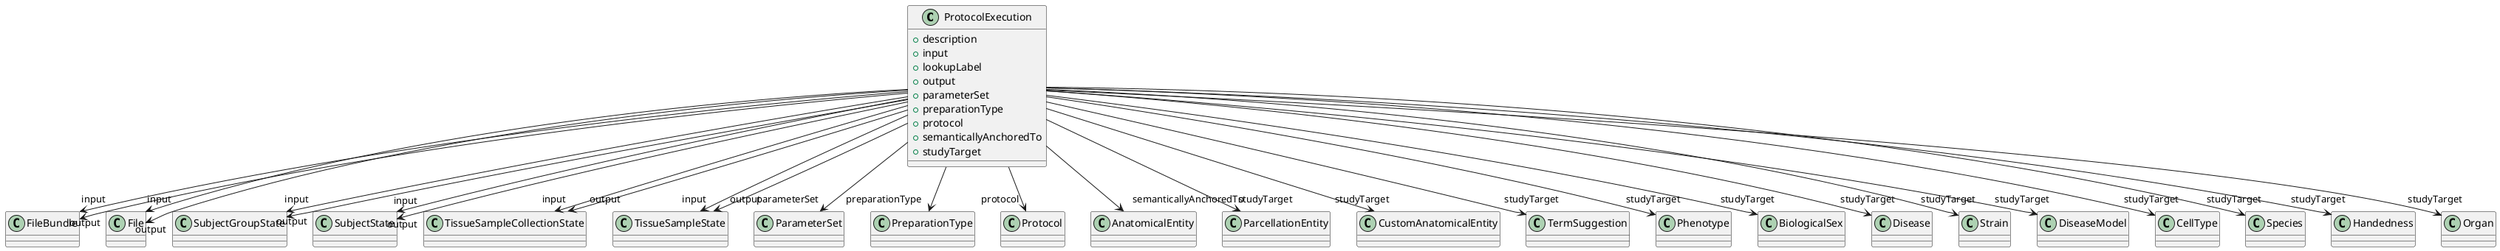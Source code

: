 @startuml
class ProtocolExecution {
+description
+input
+lookupLabel
+output
+parameterSet
+preparationType
+protocol
+semanticallyAnchoredTo
+studyTarget

}
ProtocolExecution -d-> "input" FileBundle
ProtocolExecution -d-> "input" File
ProtocolExecution -d-> "input" SubjectGroupState
ProtocolExecution -d-> "input" SubjectState
ProtocolExecution -d-> "input" TissueSampleCollectionState
ProtocolExecution -d-> "input" TissueSampleState
ProtocolExecution -d-> "output" FileBundle
ProtocolExecution -d-> "output" File
ProtocolExecution -d-> "output" SubjectGroupState
ProtocolExecution -d-> "output" SubjectState
ProtocolExecution -d-> "output" TissueSampleCollectionState
ProtocolExecution -d-> "output" TissueSampleState
ProtocolExecution -d-> "parameterSet" ParameterSet
ProtocolExecution -d-> "preparationType" PreparationType
ProtocolExecution -d-> "protocol" Protocol
ProtocolExecution -d-> "semanticallyAnchoredTo" AnatomicalEntity
ProtocolExecution -d-> "studyTarget" ParcellationEntity
ProtocolExecution -d-> "studyTarget" CustomAnatomicalEntity
ProtocolExecution -d-> "studyTarget" TermSuggestion
ProtocolExecution -d-> "studyTarget" Phenotype
ProtocolExecution -d-> "studyTarget" BiologicalSex
ProtocolExecution -d-> "studyTarget" Disease
ProtocolExecution -d-> "studyTarget" Strain
ProtocolExecution -d-> "studyTarget" DiseaseModel
ProtocolExecution -d-> "studyTarget" CellType
ProtocolExecution -d-> "studyTarget" Species
ProtocolExecution -d-> "studyTarget" Handedness
ProtocolExecution -d-> "studyTarget" Organ

@enduml